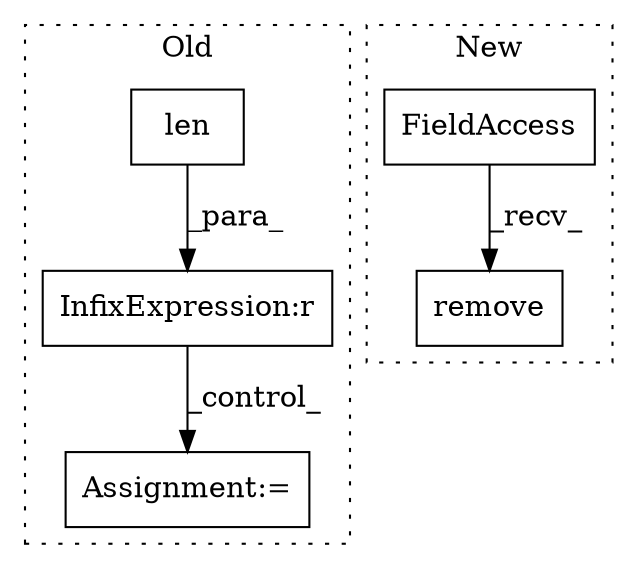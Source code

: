 digraph G {
subgraph cluster0 {
1 [label="len" a="32" s="34630,34646" l="4,1" shape="box"];
3 [label="InfixExpression:r" a="27" s="34647" l="4" shape="box"];
4 [label="Assignment:=" a="7" s="34940" l="1" shape="box"];
label = "Old";
style="dotted";
}
subgraph cluster1 {
2 [label="remove" a="32" s="28485,28496" l="7,1" shape="box"];
5 [label="FieldAccess" a="22" s="28469" l="15" shape="box"];
label = "New";
style="dotted";
}
1 -> 3 [label="_para_"];
3 -> 4 [label="_control_"];
5 -> 2 [label="_recv_"];
}
